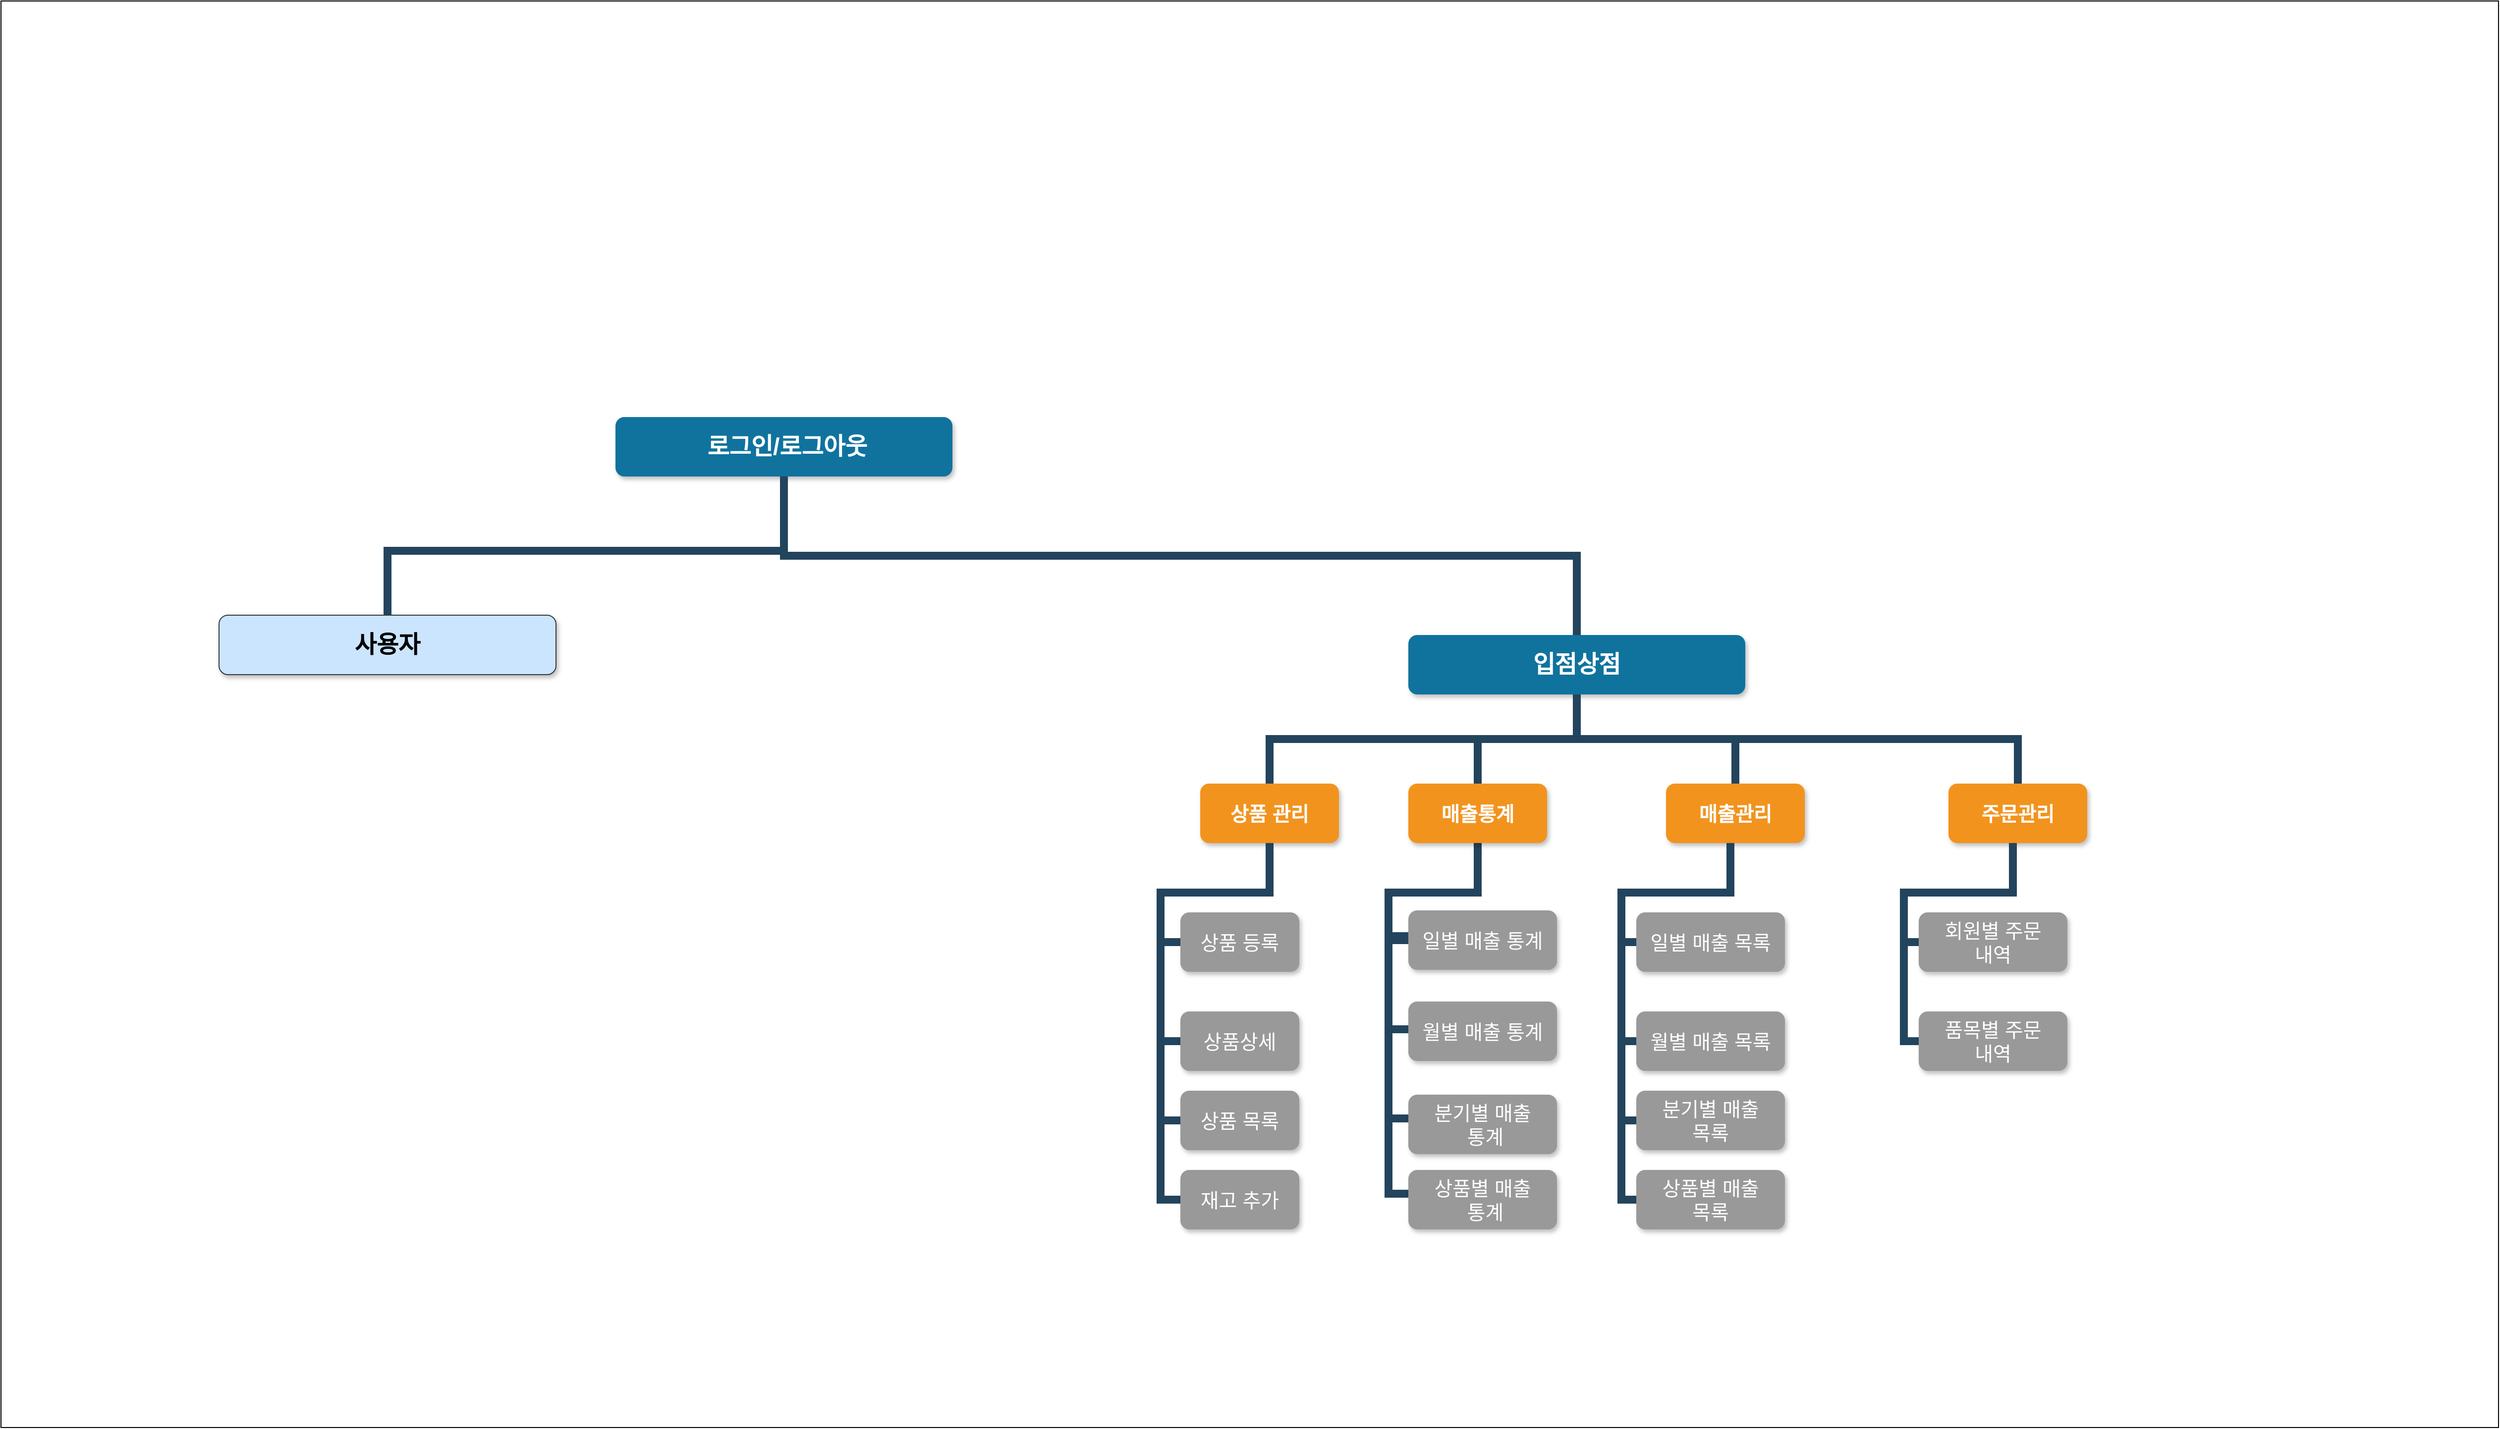 <mxfile version="12.9.9" type="device"><diagram name="Page-1" id="64c3da0e-402f-94eb-ee01-a36477274f13"><mxGraphModel dx="3555" dy="2731" grid="1" gridSize="10" guides="1" tooltips="1" connect="1" arrows="1" fold="1" page="1" pageScale="1" pageWidth="1169" pageHeight="826" background="#ffffff" math="0" shadow="0"><root><mxCell id="0"/><mxCell id="1" parent="0"/><mxCell id="Bt4oq-Rtbrqn-x295U_v-329" value="" style="rounded=0;whiteSpace=wrap;html=1;fontSize=20;" vertex="1" parent="1"><mxGeometry x="810" y="-620" width="2520" height="1440" as="geometry"/></mxCell><mxCell id="2" value="입점상점" style="whiteSpace=wrap;rounded=1;shadow=1;fillColor=#10739E;strokeColor=none;fontColor=#FFFFFF;fontStyle=1;fontSize=24" parent="1" vertex="1"><mxGeometry x="2230" y="20" width="340" height="60" as="geometry"/></mxCell><mxCell id="3" value="상품 관리" style="whiteSpace=wrap;rounded=1;fillColor=#F2931E;strokeColor=none;shadow=1;fontColor=#FFFFFF;fontStyle=1;fontSize=20;" parent="1" vertex="1"><mxGeometry x="2020" y="170.0" width="140" height="60" as="geometry"/></mxCell><mxCell id="45" value="일별 매출 통계" style="whiteSpace=wrap;rounded=1;fillColor=#999999;strokeColor=none;shadow=1;fontColor=#FFFFFF;fontStyle=0;fontSize=20;" parent="1" vertex="1"><mxGeometry x="2230" y="298" width="150" height="60" as="geometry"/></mxCell><mxCell id="103" value="" style="edgeStyle=elbowEdgeStyle;elbow=vertical;rounded=0;fontColor=#000000;endArrow=none;endFill=0;strokeWidth=8;strokeColor=#23445D;" parent="1" source="3" edge="1"><mxGeometry width="100" height="100" relative="1" as="geometry"><mxPoint x="1880" y="290" as="sourcePoint"/><mxPoint x="1980" y="330" as="targetPoint"/></mxGeometry></mxCell><mxCell id="105" value="" style="edgeStyle=elbowEdgeStyle;elbow=horizontal;rounded=0;fontColor=#000000;endArrow=none;endFill=0;strokeWidth=8;strokeColor=#23445D;" parent="1" edge="1"><mxGeometry width="100" height="100" relative="1" as="geometry"><mxPoint x="2000" y="330" as="sourcePoint"/><mxPoint x="2000" y="430" as="targetPoint"/><Array as="points"><mxPoint x="1980" y="380"/></Array></mxGeometry></mxCell><mxCell id="106" value="" style="edgeStyle=elbowEdgeStyle;elbow=horizontal;rounded=0;fontColor=#000000;endArrow=none;endFill=0;strokeWidth=8;strokeColor=#23445D;" parent="1" edge="1"><mxGeometry width="100" height="100" relative="1" as="geometry"><mxPoint x="2000" y="330" as="sourcePoint"/><mxPoint x="2000" y="510" as="targetPoint"/><Array as="points"><mxPoint x="1980" y="400"/></Array></mxGeometry></mxCell><mxCell id="110" value="" style="edgeStyle=elbowEdgeStyle;elbow=horizontal;rounded=0;fontColor=#000000;endArrow=none;endFill=0;strokeWidth=8;strokeColor=#23445D;" parent="1" edge="1"><mxGeometry width="100" height="100" relative="1" as="geometry"><mxPoint x="2000" y="330" as="sourcePoint"/><mxPoint x="2000" y="590" as="targetPoint"/><Array as="points"><mxPoint x="1980" y="430"/></Array></mxGeometry></mxCell><mxCell id="116" value="" style="edgeStyle=elbowEdgeStyle;elbow=vertical;rounded=0;fontColor=#000000;endArrow=none;endFill=0;strokeWidth=8;strokeColor=#23445D;exitX=0.5;exitY=1;exitDx=0;exitDy=0;" parent="1" source="Bt4oq-Rtbrqn-x295U_v-244" edge="1"><mxGeometry width="100" height="100" relative="1" as="geometry"><mxPoint x="2388.5" y="230" as="sourcePoint"/><mxPoint x="2210" y="330" as="targetPoint"/></mxGeometry></mxCell><mxCell id="118" value="" style="edgeStyle=elbowEdgeStyle;elbow=horizontal;rounded=0;fontColor=#000000;endArrow=none;endFill=0;strokeWidth=8;strokeColor=#23445D;" parent="1" target="45" edge="1"><mxGeometry width="100" height="100" relative="1" as="geometry"><mxPoint x="2230" y="328" as="sourcePoint"/><mxPoint x="2220.0" y="428" as="targetPoint"/><Array as="points"><mxPoint x="2210" y="378"/></Array></mxGeometry></mxCell><mxCell id="119" value="" style="edgeStyle=elbowEdgeStyle;elbow=horizontal;rounded=0;fontColor=#000000;endArrow=none;endFill=0;strokeWidth=8;strokeColor=#23445D;" parent="1" edge="1"><mxGeometry width="100" height="100" relative="1" as="geometry"><mxPoint x="2230" y="328" as="sourcePoint"/><mxPoint x="2230" y="418" as="targetPoint"/><Array as="points"><mxPoint x="2210" y="418"/></Array></mxGeometry></mxCell><mxCell id="229" value="" style="edgeStyle=elbowEdgeStyle;elbow=vertical;rounded=0;fontColor=#000000;endArrow=none;endFill=0;strokeWidth=8;strokeColor=#23445D;" parent="1" source="2" target="3" edge="1"><mxGeometry width="100" height="100" relative="1" as="geometry"><mxPoint x="2400" y="140" as="sourcePoint"/><mxPoint x="2500" y="40" as="targetPoint"/></mxGeometry></mxCell><mxCell id="230" value="" style="edgeStyle=elbowEdgeStyle;elbow=vertical;rounded=0;fontColor=#000000;endArrow=none;endFill=0;strokeWidth=8;strokeColor=#23445D;entryX=0.5;entryY=0;entryDx=0;entryDy=0;" parent="1" source="2" target="Bt4oq-Rtbrqn-x295U_v-244" edge="1"><mxGeometry width="100" height="100" relative="1" as="geometry"><mxPoint x="2410" y="150" as="sourcePoint"/><mxPoint x="2347" y="170" as="targetPoint"/></mxGeometry></mxCell><mxCell id="Bt4oq-Rtbrqn-x295U_v-234" value=" 로그인/로그아웃" style="whiteSpace=wrap;rounded=1;shadow=1;fillColor=#10739E;strokeColor=none;fontColor=#FFFFFF;fontStyle=1;fontSize=24" vertex="1" parent="1"><mxGeometry x="1430" y="-200" width="340" height="60" as="geometry"/></mxCell><mxCell id="Bt4oq-Rtbrqn-x295U_v-235" value="" style="edgeStyle=elbowEdgeStyle;elbow=vertical;rounded=0;fontColor=#000000;endArrow=none;endFill=0;strokeWidth=8;strokeColor=#23445D;exitX=0.5;exitY=1;exitDx=0;exitDy=0;entryX=0.5;entryY=0;entryDx=0;entryDy=0;" edge="1" parent="1" source="Bt4oq-Rtbrqn-x295U_v-234" target="2"><mxGeometry width="100" height="100" relative="1" as="geometry"><mxPoint x="1180" y="120" as="sourcePoint"/><mxPoint x="2090" y="180" as="targetPoint"/></mxGeometry></mxCell><mxCell id="Bt4oq-Rtbrqn-x295U_v-237" value="상품 등록" style="whiteSpace=wrap;rounded=1;fillColor=#999999;strokeColor=none;shadow=1;fontColor=#FFFFFF;fontStyle=0;fontSize=20;" vertex="1" parent="1"><mxGeometry x="2000" y="300.0" width="120" height="60" as="geometry"/></mxCell><mxCell id="Bt4oq-Rtbrqn-x295U_v-239" value="상품상세" style="whiteSpace=wrap;rounded=1;fillColor=#999999;strokeColor=none;shadow=1;fontColor=#FFFFFF;fontStyle=0;fontSize=20;" vertex="1" parent="1"><mxGeometry x="2000" y="400.0" width="120" height="60" as="geometry"/></mxCell><mxCell id="Bt4oq-Rtbrqn-x295U_v-241" value="상품 목록" style="whiteSpace=wrap;rounded=1;fillColor=#999999;strokeColor=none;shadow=1;fontColor=#FFFFFF;fontStyle=0;fontSize=20;" vertex="1" parent="1"><mxGeometry x="2000" y="480.0" width="120" height="60" as="geometry"/></mxCell><mxCell id="Bt4oq-Rtbrqn-x295U_v-243" value="재고 추가" style="whiteSpace=wrap;rounded=1;fillColor=#999999;strokeColor=none;shadow=1;fontColor=#FFFFFF;fontStyle=0;fontSize=20;" vertex="1" parent="1"><mxGeometry x="2000" y="560.0" width="120" height="60" as="geometry"/></mxCell><mxCell id="Bt4oq-Rtbrqn-x295U_v-244" value="매출통계" style="whiteSpace=wrap;rounded=1;fillColor=#F2931E;strokeColor=none;shadow=1;fontColor=#FFFFFF;fontStyle=1;fontSize=20;" vertex="1" parent="1"><mxGeometry x="2230" y="170.0" width="140" height="60" as="geometry"/></mxCell><mxCell id="Bt4oq-Rtbrqn-x295U_v-256" value="" style="edgeStyle=elbowEdgeStyle;elbow=horizontal;rounded=0;fontColor=#000000;endArrow=none;endFill=0;strokeWidth=8;strokeColor=#23445D;" edge="1" parent="1"><mxGeometry width="100" height="100" relative="1" as="geometry"><mxPoint x="2230" y="418" as="sourcePoint"/><mxPoint x="2230" y="508" as="targetPoint"/><Array as="points"><mxPoint x="2210" y="508"/></Array></mxGeometry></mxCell><mxCell id="Bt4oq-Rtbrqn-x295U_v-257" value="매출관리" style="whiteSpace=wrap;rounded=1;fillColor=#F2931E;strokeColor=none;shadow=1;fontColor=#FFFFFF;fontStyle=1;fontSize=20;" vertex="1" parent="1"><mxGeometry x="2490" y="170.0" width="140" height="60" as="geometry"/></mxCell><mxCell id="Bt4oq-Rtbrqn-x295U_v-258" value="" style="edgeStyle=elbowEdgeStyle;elbow=vertical;rounded=0;fontColor=#000000;endArrow=none;endFill=0;strokeWidth=8;strokeColor=#23445D;entryX=0.5;entryY=0;entryDx=0;entryDy=0;exitX=0.5;exitY=1;exitDx=0;exitDy=0;" edge="1" parent="1" source="2" target="Bt4oq-Rtbrqn-x295U_v-257"><mxGeometry width="100" height="100" relative="1" as="geometry"><mxPoint x="2410" y="90" as="sourcePoint"/><mxPoint x="2840" y="180" as="targetPoint"/></mxGeometry></mxCell><mxCell id="Bt4oq-Rtbrqn-x295U_v-259" value="" style="edgeStyle=elbowEdgeStyle;elbow=vertical;rounded=0;fontColor=#000000;endArrow=none;endFill=0;strokeWidth=8;strokeColor=#23445D;" edge="1" parent="1"><mxGeometry width="100" height="100" relative="1" as="geometry"><mxPoint x="2555" y="230" as="sourcePoint"/><mxPoint x="2445" y="330" as="targetPoint"/></mxGeometry></mxCell><mxCell id="Bt4oq-Rtbrqn-x295U_v-260" value="" style="edgeStyle=elbowEdgeStyle;elbow=horizontal;rounded=0;fontColor=#000000;endArrow=none;endFill=0;strokeWidth=8;strokeColor=#23445D;" edge="1" parent="1"><mxGeometry width="100" height="100" relative="1" as="geometry"><mxPoint x="2465" y="330" as="sourcePoint"/><mxPoint x="2465" y="430" as="targetPoint"/><Array as="points"><mxPoint x="2445" y="380"/></Array></mxGeometry></mxCell><mxCell id="Bt4oq-Rtbrqn-x295U_v-261" value="" style="edgeStyle=elbowEdgeStyle;elbow=horizontal;rounded=0;fontColor=#000000;endArrow=none;endFill=0;strokeWidth=8;strokeColor=#23445D;" edge="1" parent="1"><mxGeometry width="100" height="100" relative="1" as="geometry"><mxPoint x="2465" y="330" as="sourcePoint"/><mxPoint x="2465" y="510" as="targetPoint"/><Array as="points"><mxPoint x="2445" y="400"/></Array></mxGeometry></mxCell><mxCell id="Bt4oq-Rtbrqn-x295U_v-262" value="" style="edgeStyle=elbowEdgeStyle;elbow=horizontal;rounded=0;fontColor=#000000;endArrow=none;endFill=0;strokeWidth=8;strokeColor=#23445D;" edge="1" parent="1"><mxGeometry width="100" height="100" relative="1" as="geometry"><mxPoint x="2465" y="330" as="sourcePoint"/><mxPoint x="2465" y="590" as="targetPoint"/><Array as="points"><mxPoint x="2445" y="430"/></Array></mxGeometry></mxCell><mxCell id="Bt4oq-Rtbrqn-x295U_v-322" value="" style="edgeStyle=elbowEdgeStyle;elbow=vertical;rounded=0;fontColor=#000000;endArrow=none;endFill=0;strokeWidth=8;strokeColor=#23445D;exitX=0.5;exitY=1;exitDx=0;exitDy=0;entryX=0.5;entryY=0;entryDx=0;entryDy=0;" edge="1" parent="1" source="2" target="Bt4oq-Rtbrqn-x295U_v-339"><mxGeometry width="100" height="100" relative="1" as="geometry"><mxPoint x="2410" y="90" as="sourcePoint"/><mxPoint x="3050" y="166" as="targetPoint"/></mxGeometry></mxCell><mxCell id="Bt4oq-Rtbrqn-x295U_v-324" value="" style="edgeStyle=elbowEdgeStyle;elbow=vertical;rounded=0;fontColor=#000000;endArrow=none;endFill=0;strokeWidth=8;strokeColor=#23445D;exitX=0.5;exitY=1;exitDx=0;exitDy=0;" edge="1" parent="1" source="Bt4oq-Rtbrqn-x295U_v-234"><mxGeometry width="100" height="100" relative="1" as="geometry"><mxPoint x="1610" y="-130.0" as="sourcePoint"/><mxPoint x="1200" y="10" as="targetPoint"/></mxGeometry></mxCell><mxCell id="Bt4oq-Rtbrqn-x295U_v-330" value="월별 매출 통계" style="whiteSpace=wrap;rounded=1;fillColor=#999999;strokeColor=none;shadow=1;fontColor=#FFFFFF;fontStyle=0;fontSize=20;" vertex="1" parent="1"><mxGeometry x="2230" y="390" width="150" height="60" as="geometry"/></mxCell><mxCell id="Bt4oq-Rtbrqn-x295U_v-331" value="분기별 매출&#10; 통계" style="whiteSpace=wrap;rounded=1;fillColor=#999999;strokeColor=none;shadow=1;fontColor=#FFFFFF;fontStyle=0;fontSize=20;" vertex="1" parent="1"><mxGeometry x="2230" y="484" width="150" height="60" as="geometry"/></mxCell><mxCell id="Bt4oq-Rtbrqn-x295U_v-332" value="" style="edgeStyle=elbowEdgeStyle;elbow=horizontal;rounded=0;fontColor=#000000;endArrow=none;endFill=0;strokeWidth=8;strokeColor=#23445D;" edge="1" parent="1"><mxGeometry width="100" height="100" relative="1" as="geometry"><mxPoint x="2230.0" y="324" as="sourcePoint"/><mxPoint x="2230.0" y="584" as="targetPoint"/><Array as="points"><mxPoint x="2210" y="424"/></Array></mxGeometry></mxCell><mxCell id="Bt4oq-Rtbrqn-x295U_v-333" value="상품별 매출&#10; 통계" style="whiteSpace=wrap;rounded=1;fillColor=#999999;strokeColor=none;shadow=1;fontColor=#FFFFFF;fontStyle=0;fontSize=20;" vertex="1" parent="1"><mxGeometry x="2230" y="560" width="150" height="60" as="geometry"/></mxCell><mxCell id="Bt4oq-Rtbrqn-x295U_v-334" value="일별 매출 목록" style="whiteSpace=wrap;rounded=1;fillColor=#999999;strokeColor=none;shadow=1;fontColor=#FFFFFF;fontStyle=0;fontSize=20;" vertex="1" parent="1"><mxGeometry x="2460" y="300" width="150" height="60" as="geometry"/></mxCell><mxCell id="Bt4oq-Rtbrqn-x295U_v-336" value="월별 매출 목록" style="whiteSpace=wrap;rounded=1;fillColor=#999999;strokeColor=none;shadow=1;fontColor=#FFFFFF;fontStyle=0;fontSize=20;" vertex="1" parent="1"><mxGeometry x="2460" y="400" width="150" height="60" as="geometry"/></mxCell><mxCell id="Bt4oq-Rtbrqn-x295U_v-337" value="분기별 매출 &#10;목록" style="whiteSpace=wrap;rounded=1;fillColor=#999999;strokeColor=none;shadow=1;fontColor=#FFFFFF;fontStyle=0;fontSize=20;" vertex="1" parent="1"><mxGeometry x="2460" y="480" width="150" height="60" as="geometry"/></mxCell><mxCell id="Bt4oq-Rtbrqn-x295U_v-338" value="상품별 매출 &#10;목록" style="whiteSpace=wrap;rounded=1;fillColor=#999999;strokeColor=none;shadow=1;fontColor=#FFFFFF;fontStyle=0;fontSize=20;" vertex="1" parent="1"><mxGeometry x="2460" y="560" width="150" height="60" as="geometry"/></mxCell><mxCell id="Bt4oq-Rtbrqn-x295U_v-339" value="주문관리" style="whiteSpace=wrap;rounded=1;fillColor=#F2931E;strokeColor=none;shadow=1;fontColor=#FFFFFF;fontStyle=1;fontSize=20;" vertex="1" parent="1"><mxGeometry x="2775" y="170.0" width="140" height="60" as="geometry"/></mxCell><mxCell id="Bt4oq-Rtbrqn-x295U_v-340" value="" style="edgeStyle=elbowEdgeStyle;elbow=vertical;rounded=0;fontColor=#000000;endArrow=none;endFill=0;strokeWidth=8;strokeColor=#23445D;" edge="1" parent="1"><mxGeometry width="100" height="100" relative="1" as="geometry"><mxPoint x="2840.0" y="230" as="sourcePoint"/><mxPoint x="2730.0" y="330" as="targetPoint"/></mxGeometry></mxCell><mxCell id="Bt4oq-Rtbrqn-x295U_v-341" value="" style="edgeStyle=elbowEdgeStyle;elbow=horizontal;rounded=0;fontColor=#000000;endArrow=none;endFill=0;strokeWidth=8;strokeColor=#23445D;" edge="1" parent="1"><mxGeometry width="100" height="100" relative="1" as="geometry"><mxPoint x="2750.0" y="330" as="sourcePoint"/><mxPoint x="2750.0" y="430" as="targetPoint"/><Array as="points"><mxPoint x="2730" y="380"/></Array></mxGeometry></mxCell><mxCell id="Bt4oq-Rtbrqn-x295U_v-344" value="회원별 주문 &#10;내역" style="whiteSpace=wrap;rounded=1;fillColor=#999999;strokeColor=none;shadow=1;fontColor=#FFFFFF;fontStyle=0;fontSize=20;" vertex="1" parent="1"><mxGeometry x="2745" y="300" width="150" height="60" as="geometry"/></mxCell><mxCell id="Bt4oq-Rtbrqn-x295U_v-345" value="품목별 주문 &#10;내역" style="whiteSpace=wrap;rounded=1;fillColor=#999999;strokeColor=none;shadow=1;fontColor=#FFFFFF;fontStyle=0;fontSize=20;" vertex="1" parent="1"><mxGeometry x="2745" y="400" width="150" height="60" as="geometry"/></mxCell><mxCell id="Bt4oq-Rtbrqn-x295U_v-348" value="사용자" style="whiteSpace=wrap;rounded=1;shadow=1;fillColor=#cce5ff;strokeColor=#36393d;fontStyle=1;fontSize=24" vertex="1" parent="1"><mxGeometry x="1030" width="340" height="60" as="geometry"/></mxCell></root></mxGraphModel></diagram></mxfile>